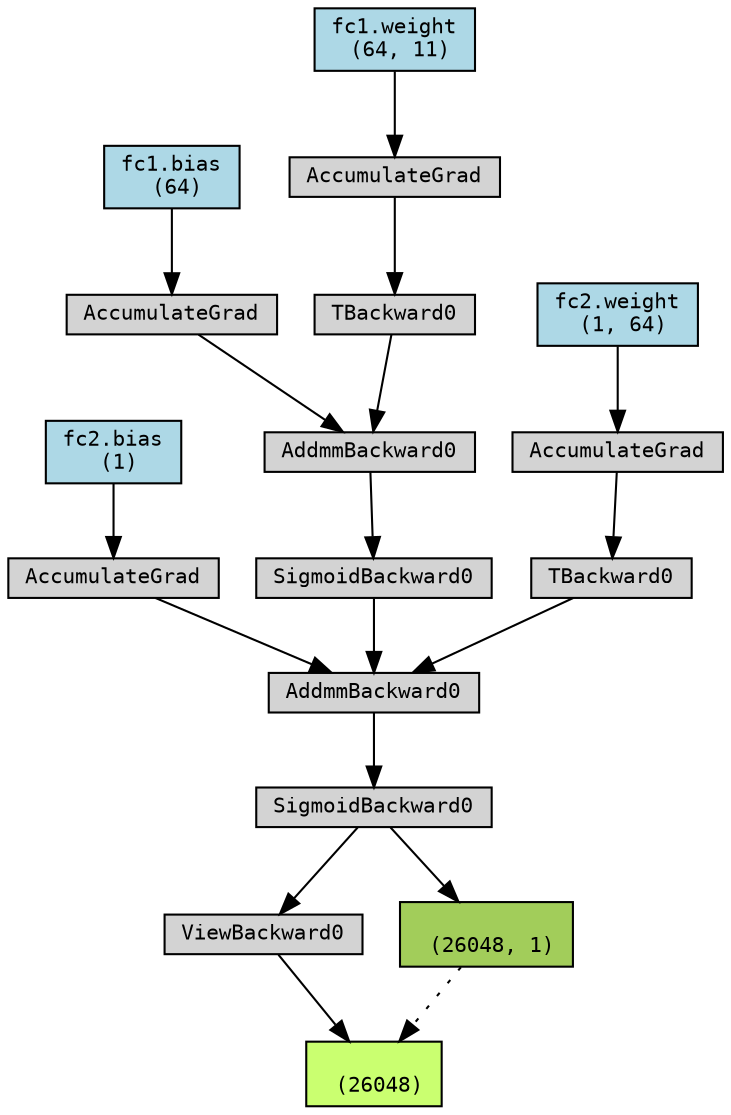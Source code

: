 digraph {
	graph [size="12,12"]
	node [align=left fontname=monospace fontsize=10 height=0.2 ranksep=0.1 shape=box style=filled]
	140214320578632 [label="
 (26048)" fillcolor=darkolivegreen1]
	140217186773704 [label=ViewBackward0]
	140214313580248 -> 140217186773704
	140214313580248 [label=SigmoidBackward0]
	140214268690384 -> 140214313580248
	140214268690384 [label=AddmmBackward0]
	140214268690048 -> 140214268690384
	140214313553496 [label="fc2.bias
 (1)" fillcolor=lightblue]
	140214313553496 -> 140214268690048
	140214268690048 [label=AccumulateGrad]
	140214268689880 -> 140214268690384
	140214268689880 [label=SigmoidBackward0]
	140214268690104 -> 140214268689880
	140214268690104 [label=AddmmBackward0]
	140214268689936 -> 140214268690104
	140214313552776 [label="fc1.bias
 (64)" fillcolor=lightblue]
	140214313552776 -> 140214268689936
	140214268689936 [label=AccumulateGrad]
	140214268690160 -> 140214268690104
	140214268690160 [label=TBackward0]
	140214268689712 -> 140214268690160
	140214313552536 [label="fc1.weight
 (64, 11)" fillcolor=lightblue]
	140214313552536 -> 140214268689712
	140214268689712 [label=AccumulateGrad]
	140214268689992 -> 140214268690384
	140214268689992 [label=TBackward0]
	140214268690328 -> 140214268689992
	140214313552856 [label="fc2.weight
 (1, 64)" fillcolor=lightblue]
	140214313552856 -> 140214268690328
	140214268690328 [label=AccumulateGrad]
	140217186773704 -> 140214320578632
	140214320579272 [label="
 (26048, 1)" fillcolor=darkolivegreen3]
	140214313580248 -> 140214320579272
	140214320579272 -> 140214320578632 [style=dotted]
}
